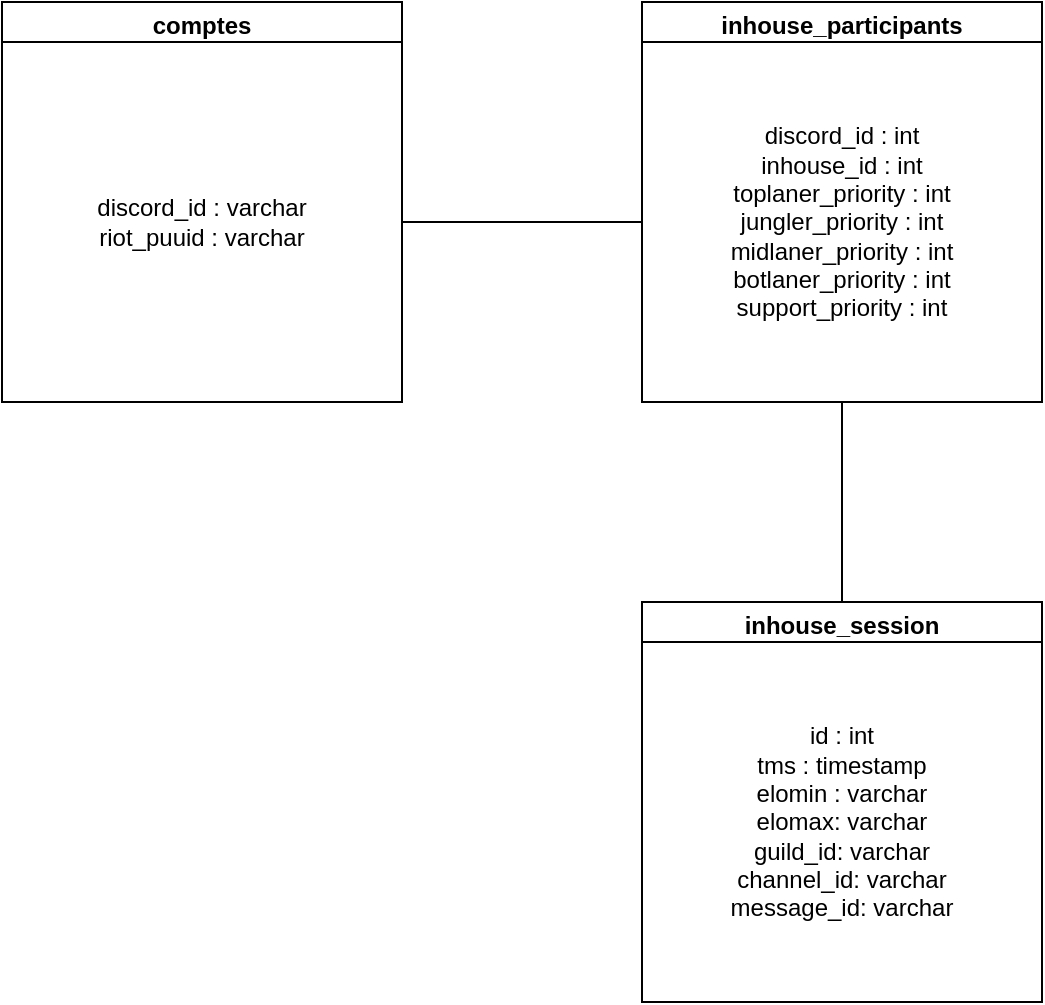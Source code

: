 <mxfile>
    <diagram id="OKbopJxg0UrW6eN5WAiy" name="Page-1">
        <mxGraphModel dx="1394" dy="626" grid="1" gridSize="10" guides="1" tooltips="1" connect="1" arrows="1" fold="1" page="1" pageScale="1" pageWidth="850" pageHeight="1100" math="0" shadow="0">
            <root>
                <mxCell id="0"/>
                <mxCell id="1" parent="0"/>
                <mxCell id="3" value="comptes" style="swimlane;whiteSpace=wrap;html=1;" parent="1" vertex="1">
                    <mxGeometry x="80" y="40" width="200" height="200" as="geometry"/>
                </mxCell>
                <mxCell id="4" value="discord_id : varchar&lt;br&gt;riot_puuid : varchar" style="rounded=0;whiteSpace=wrap;html=1;" parent="3" vertex="1">
                    <mxGeometry y="20" width="200" height="180" as="geometry"/>
                </mxCell>
                <mxCell id="5" value="inhouse_session" style="swimlane;whiteSpace=wrap;html=1;" parent="1" vertex="1">
                    <mxGeometry x="400" y="340" width="200" height="200" as="geometry"/>
                </mxCell>
                <mxCell id="6" value="id : int&lt;br&gt;tms : timestamp&lt;br&gt;elomin : varchar&lt;br&gt;elomax: varchar&lt;br&gt;guild_id: varchar&lt;br&gt;channel_id: varchar&lt;br&gt;message_id: varchar" style="rounded=0;whiteSpace=wrap;html=1;" parent="5" vertex="1">
                    <mxGeometry y="20" width="200" height="180" as="geometry"/>
                </mxCell>
                <mxCell id="7" value="inhouse_participants" style="swimlane;whiteSpace=wrap;html=1;" parent="1" vertex="1">
                    <mxGeometry x="400" y="40" width="200" height="200" as="geometry"/>
                </mxCell>
                <mxCell id="8" value="discord_id : int&lt;br&gt;inhouse_id : int&lt;br&gt;toplaner_priority : int&lt;br&gt;jungler_priority : int&lt;br&gt;midlaner_priority : int&lt;br&gt;botlaner_priority : int&lt;br&gt;support_priority : int" style="rounded=0;whiteSpace=wrap;html=1;" parent="7" vertex="1">
                    <mxGeometry y="20" width="200" height="180" as="geometry"/>
                </mxCell>
                <mxCell id="9" value="" style="endArrow=none;html=1;exitX=1;exitY=0.5;exitDx=0;exitDy=0;entryX=0;entryY=0.5;entryDx=0;entryDy=0;" parent="1" source="4" target="8" edge="1">
                    <mxGeometry width="50" height="50" relative="1" as="geometry">
                        <mxPoint x="400" y="280" as="sourcePoint"/>
                        <mxPoint x="450" y="230" as="targetPoint"/>
                    </mxGeometry>
                </mxCell>
                <mxCell id="10" value="" style="endArrow=none;html=1;exitX=0.5;exitY=0;exitDx=0;exitDy=0;entryX=0.5;entryY=1;entryDx=0;entryDy=0;" parent="1" source="5" target="8" edge="1">
                    <mxGeometry width="50" height="50" relative="1" as="geometry">
                        <mxPoint x="400" y="280" as="sourcePoint"/>
                        <mxPoint x="450" y="230" as="targetPoint"/>
                    </mxGeometry>
                </mxCell>
            </root>
        </mxGraphModel>
    </diagram>
</mxfile>